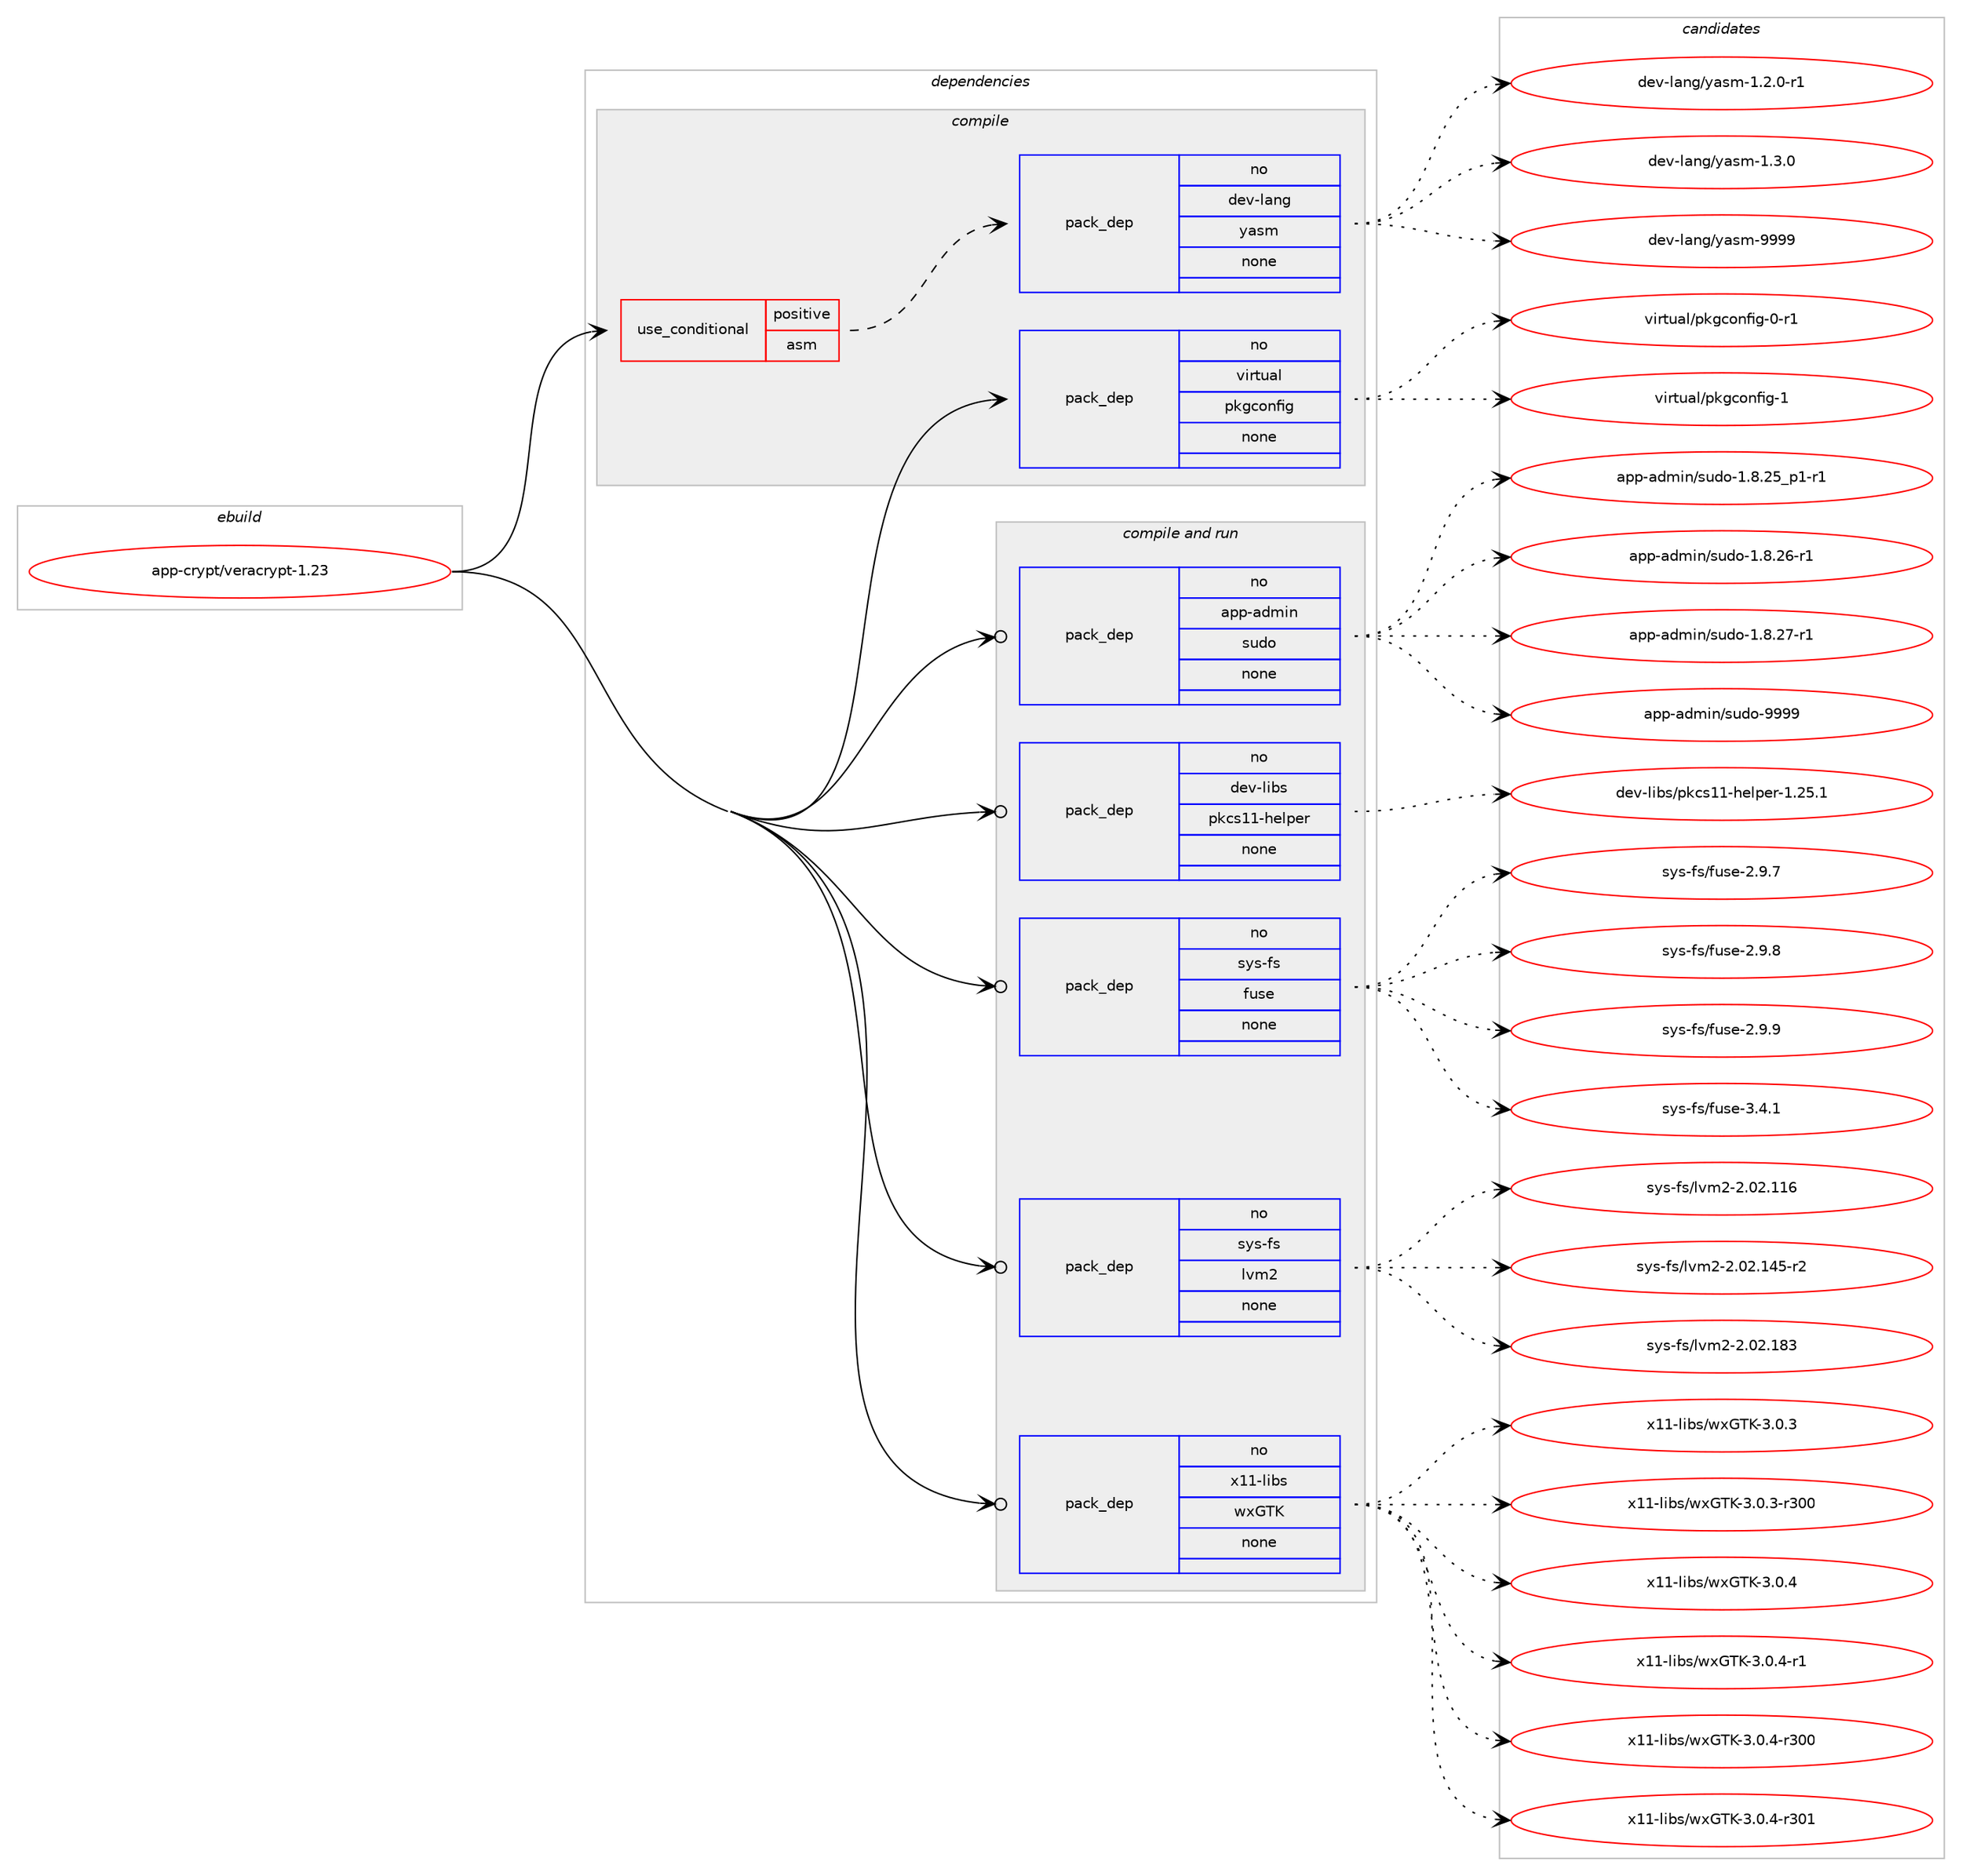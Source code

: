 digraph prolog {

# *************
# Graph options
# *************

newrank=true;
concentrate=true;
compound=true;
graph [rankdir=LR,fontname=Helvetica,fontsize=10,ranksep=1.5];#, ranksep=2.5, nodesep=0.2];
edge  [arrowhead=vee];
node  [fontname=Helvetica,fontsize=10];

# **********
# The ebuild
# **********

subgraph cluster_leftcol {
color=gray;
rank=same;
label=<<i>ebuild</i>>;
id [label="app-crypt/veracrypt-1.23", color=red, width=4, href="../app-crypt/veracrypt-1.23.svg"];
}

# ****************
# The dependencies
# ****************

subgraph cluster_midcol {
color=gray;
label=<<i>dependencies</i>>;
subgraph cluster_compile {
fillcolor="#eeeeee";
style=filled;
label=<<i>compile</i>>;
subgraph cond348003 {
dependency1277070 [label=<<TABLE BORDER="0" CELLBORDER="1" CELLSPACING="0" CELLPADDING="4"><TR><TD ROWSPAN="3" CELLPADDING="10">use_conditional</TD></TR><TR><TD>positive</TD></TR><TR><TD>asm</TD></TR></TABLE>>, shape=none, color=red];
subgraph pack909210 {
dependency1277071 [label=<<TABLE BORDER="0" CELLBORDER="1" CELLSPACING="0" CELLPADDING="4" WIDTH="220"><TR><TD ROWSPAN="6" CELLPADDING="30">pack_dep</TD></TR><TR><TD WIDTH="110">no</TD></TR><TR><TD>dev-lang</TD></TR><TR><TD>yasm</TD></TR><TR><TD>none</TD></TR><TR><TD></TD></TR></TABLE>>, shape=none, color=blue];
}
dependency1277070:e -> dependency1277071:w [weight=20,style="dashed",arrowhead="vee"];
}
id:e -> dependency1277070:w [weight=20,style="solid",arrowhead="vee"];
subgraph pack909211 {
dependency1277072 [label=<<TABLE BORDER="0" CELLBORDER="1" CELLSPACING="0" CELLPADDING="4" WIDTH="220"><TR><TD ROWSPAN="6" CELLPADDING="30">pack_dep</TD></TR><TR><TD WIDTH="110">no</TD></TR><TR><TD>virtual</TD></TR><TR><TD>pkgconfig</TD></TR><TR><TD>none</TD></TR><TR><TD></TD></TR></TABLE>>, shape=none, color=blue];
}
id:e -> dependency1277072:w [weight=20,style="solid",arrowhead="vee"];
}
subgraph cluster_compileandrun {
fillcolor="#eeeeee";
style=filled;
label=<<i>compile and run</i>>;
subgraph pack909212 {
dependency1277073 [label=<<TABLE BORDER="0" CELLBORDER="1" CELLSPACING="0" CELLPADDING="4" WIDTH="220"><TR><TD ROWSPAN="6" CELLPADDING="30">pack_dep</TD></TR><TR><TD WIDTH="110">no</TD></TR><TR><TD>app-admin</TD></TR><TR><TD>sudo</TD></TR><TR><TD>none</TD></TR><TR><TD></TD></TR></TABLE>>, shape=none, color=blue];
}
id:e -> dependency1277073:w [weight=20,style="solid",arrowhead="odotvee"];
subgraph pack909213 {
dependency1277074 [label=<<TABLE BORDER="0" CELLBORDER="1" CELLSPACING="0" CELLPADDING="4" WIDTH="220"><TR><TD ROWSPAN="6" CELLPADDING="30">pack_dep</TD></TR><TR><TD WIDTH="110">no</TD></TR><TR><TD>dev-libs</TD></TR><TR><TD>pkcs11-helper</TD></TR><TR><TD>none</TD></TR><TR><TD></TD></TR></TABLE>>, shape=none, color=blue];
}
id:e -> dependency1277074:w [weight=20,style="solid",arrowhead="odotvee"];
subgraph pack909214 {
dependency1277075 [label=<<TABLE BORDER="0" CELLBORDER="1" CELLSPACING="0" CELLPADDING="4" WIDTH="220"><TR><TD ROWSPAN="6" CELLPADDING="30">pack_dep</TD></TR><TR><TD WIDTH="110">no</TD></TR><TR><TD>sys-fs</TD></TR><TR><TD>fuse</TD></TR><TR><TD>none</TD></TR><TR><TD></TD></TR></TABLE>>, shape=none, color=blue];
}
id:e -> dependency1277075:w [weight=20,style="solid",arrowhead="odotvee"];
subgraph pack909215 {
dependency1277076 [label=<<TABLE BORDER="0" CELLBORDER="1" CELLSPACING="0" CELLPADDING="4" WIDTH="220"><TR><TD ROWSPAN="6" CELLPADDING="30">pack_dep</TD></TR><TR><TD WIDTH="110">no</TD></TR><TR><TD>sys-fs</TD></TR><TR><TD>lvm2</TD></TR><TR><TD>none</TD></TR><TR><TD></TD></TR></TABLE>>, shape=none, color=blue];
}
id:e -> dependency1277076:w [weight=20,style="solid",arrowhead="odotvee"];
subgraph pack909216 {
dependency1277077 [label=<<TABLE BORDER="0" CELLBORDER="1" CELLSPACING="0" CELLPADDING="4" WIDTH="220"><TR><TD ROWSPAN="6" CELLPADDING="30">pack_dep</TD></TR><TR><TD WIDTH="110">no</TD></TR><TR><TD>x11-libs</TD></TR><TR><TD>wxGTK</TD></TR><TR><TD>none</TD></TR><TR><TD></TD></TR></TABLE>>, shape=none, color=blue];
}
id:e -> dependency1277077:w [weight=20,style="solid",arrowhead="odotvee"];
}
subgraph cluster_run {
fillcolor="#eeeeee";
style=filled;
label=<<i>run</i>>;
}
}

# **************
# The candidates
# **************

subgraph cluster_choices {
rank=same;
color=gray;
label=<<i>candidates</i>>;

subgraph choice909210 {
color=black;
nodesep=1;
choice100101118451089711010347121971151094549465046484511449 [label="dev-lang/yasm-1.2.0-r1", color=red, width=4,href="../dev-lang/yasm-1.2.0-r1.svg"];
choice10010111845108971101034712197115109454946514648 [label="dev-lang/yasm-1.3.0", color=red, width=4,href="../dev-lang/yasm-1.3.0.svg"];
choice100101118451089711010347121971151094557575757 [label="dev-lang/yasm-9999", color=red, width=4,href="../dev-lang/yasm-9999.svg"];
dependency1277071:e -> choice100101118451089711010347121971151094549465046484511449:w [style=dotted,weight="100"];
dependency1277071:e -> choice10010111845108971101034712197115109454946514648:w [style=dotted,weight="100"];
dependency1277071:e -> choice100101118451089711010347121971151094557575757:w [style=dotted,weight="100"];
}
subgraph choice909211 {
color=black;
nodesep=1;
choice11810511411611797108471121071039911111010210510345484511449 [label="virtual/pkgconfig-0-r1", color=red, width=4,href="../virtual/pkgconfig-0-r1.svg"];
choice1181051141161179710847112107103991111101021051034549 [label="virtual/pkgconfig-1", color=red, width=4,href="../virtual/pkgconfig-1.svg"];
dependency1277072:e -> choice11810511411611797108471121071039911111010210510345484511449:w [style=dotted,weight="100"];
dependency1277072:e -> choice1181051141161179710847112107103991111101021051034549:w [style=dotted,weight="100"];
}
subgraph choice909212 {
color=black;
nodesep=1;
choice971121124597100109105110471151171001114549465646505395112494511449 [label="app-admin/sudo-1.8.25_p1-r1", color=red, width=4,href="../app-admin/sudo-1.8.25_p1-r1.svg"];
choice97112112459710010910511047115117100111454946564650544511449 [label="app-admin/sudo-1.8.26-r1", color=red, width=4,href="../app-admin/sudo-1.8.26-r1.svg"];
choice97112112459710010910511047115117100111454946564650554511449 [label="app-admin/sudo-1.8.27-r1", color=red, width=4,href="../app-admin/sudo-1.8.27-r1.svg"];
choice971121124597100109105110471151171001114557575757 [label="app-admin/sudo-9999", color=red, width=4,href="../app-admin/sudo-9999.svg"];
dependency1277073:e -> choice971121124597100109105110471151171001114549465646505395112494511449:w [style=dotted,weight="100"];
dependency1277073:e -> choice97112112459710010910511047115117100111454946564650544511449:w [style=dotted,weight="100"];
dependency1277073:e -> choice97112112459710010910511047115117100111454946564650554511449:w [style=dotted,weight="100"];
dependency1277073:e -> choice971121124597100109105110471151171001114557575757:w [style=dotted,weight="100"];
}
subgraph choice909213 {
color=black;
nodesep=1;
choice1001011184510810598115471121079911549494510410110811210111445494650534649 [label="dev-libs/pkcs11-helper-1.25.1", color=red, width=4,href="../dev-libs/pkcs11-helper-1.25.1.svg"];
dependency1277074:e -> choice1001011184510810598115471121079911549494510410110811210111445494650534649:w [style=dotted,weight="100"];
}
subgraph choice909214 {
color=black;
nodesep=1;
choice1151211154510211547102117115101455046574655 [label="sys-fs/fuse-2.9.7", color=red, width=4,href="../sys-fs/fuse-2.9.7.svg"];
choice1151211154510211547102117115101455046574656 [label="sys-fs/fuse-2.9.8", color=red, width=4,href="../sys-fs/fuse-2.9.8.svg"];
choice1151211154510211547102117115101455046574657 [label="sys-fs/fuse-2.9.9", color=red, width=4,href="../sys-fs/fuse-2.9.9.svg"];
choice1151211154510211547102117115101455146524649 [label="sys-fs/fuse-3.4.1", color=red, width=4,href="../sys-fs/fuse-3.4.1.svg"];
dependency1277075:e -> choice1151211154510211547102117115101455046574655:w [style=dotted,weight="100"];
dependency1277075:e -> choice1151211154510211547102117115101455046574656:w [style=dotted,weight="100"];
dependency1277075:e -> choice1151211154510211547102117115101455046574657:w [style=dotted,weight="100"];
dependency1277075:e -> choice1151211154510211547102117115101455146524649:w [style=dotted,weight="100"];
}
subgraph choice909215 {
color=black;
nodesep=1;
choice115121115451021154710811810950455046485046494954 [label="sys-fs/lvm2-2.02.116", color=red, width=4,href="../sys-fs/lvm2-2.02.116.svg"];
choice1151211154510211547108118109504550464850464952534511450 [label="sys-fs/lvm2-2.02.145-r2", color=red, width=4,href="../sys-fs/lvm2-2.02.145-r2.svg"];
choice115121115451021154710811810950455046485046495651 [label="sys-fs/lvm2-2.02.183", color=red, width=4,href="../sys-fs/lvm2-2.02.183.svg"];
dependency1277076:e -> choice115121115451021154710811810950455046485046494954:w [style=dotted,weight="100"];
dependency1277076:e -> choice1151211154510211547108118109504550464850464952534511450:w [style=dotted,weight="100"];
dependency1277076:e -> choice115121115451021154710811810950455046485046495651:w [style=dotted,weight="100"];
}
subgraph choice909216 {
color=black;
nodesep=1;
choice1204949451081059811547119120718475455146484651 [label="x11-libs/wxGTK-3.0.3", color=red, width=4,href="../x11-libs/wxGTK-3.0.3.svg"];
choice120494945108105981154711912071847545514648465145114514848 [label="x11-libs/wxGTK-3.0.3-r300", color=red, width=4,href="../x11-libs/wxGTK-3.0.3-r300.svg"];
choice1204949451081059811547119120718475455146484652 [label="x11-libs/wxGTK-3.0.4", color=red, width=4,href="../x11-libs/wxGTK-3.0.4.svg"];
choice12049494510810598115471191207184754551464846524511449 [label="x11-libs/wxGTK-3.0.4-r1", color=red, width=4,href="../x11-libs/wxGTK-3.0.4-r1.svg"];
choice120494945108105981154711912071847545514648465245114514848 [label="x11-libs/wxGTK-3.0.4-r300", color=red, width=4,href="../x11-libs/wxGTK-3.0.4-r300.svg"];
choice120494945108105981154711912071847545514648465245114514849 [label="x11-libs/wxGTK-3.0.4-r301", color=red, width=4,href="../x11-libs/wxGTK-3.0.4-r301.svg"];
dependency1277077:e -> choice1204949451081059811547119120718475455146484651:w [style=dotted,weight="100"];
dependency1277077:e -> choice120494945108105981154711912071847545514648465145114514848:w [style=dotted,weight="100"];
dependency1277077:e -> choice1204949451081059811547119120718475455146484652:w [style=dotted,weight="100"];
dependency1277077:e -> choice12049494510810598115471191207184754551464846524511449:w [style=dotted,weight="100"];
dependency1277077:e -> choice120494945108105981154711912071847545514648465245114514848:w [style=dotted,weight="100"];
dependency1277077:e -> choice120494945108105981154711912071847545514648465245114514849:w [style=dotted,weight="100"];
}
}

}

